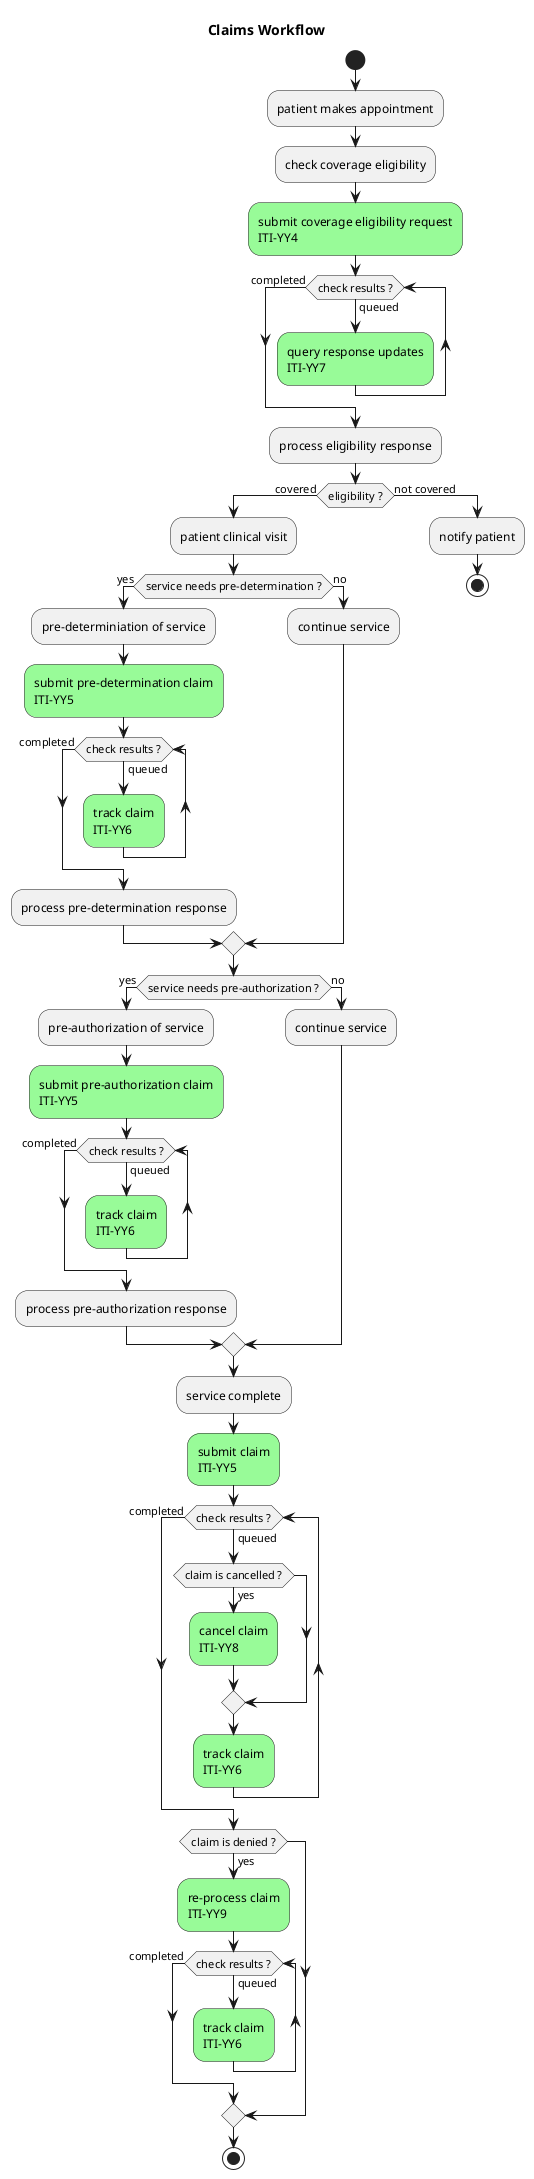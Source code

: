 @startuml

title Claims Workflow

start
:patient makes appointment;
:check coverage eligibility;
#palegreen:submit coverage eligibility request\nITI-YY4;
while (check results ?) is (queued)
  #palegreen:query response updates\nITI-YY7;
endwhile (completed)
:process eligibility response;
if (eligibility ?) then (covered)
  :patient clinical visit;

  if (service needs pre-determination ?) then (yes)
    :pre-determiniation of service;
    #palegreen:submit pre-determination claim\nITI-YY5;
    while (check results ?) is (queued)
      #palegreen:track claim\nITI-YY6;
    endwhile (completed)
    :process pre-determination response;
  else (no)
    :continue service;
  endif 
  if (service needs pre-authorization ?) then (yes)
  :pre-authorization of service;
  #palegreen:submit pre-authorization claim\nITI-YY5;
  while (check results ?) is (queued)
    #palegreen:track claim\nITI-YY6;
  endwhile (completed)
  :process pre-authorization response;
  else (no)
    :continue service;
  endif
  :service complete;
  #palegreen:submit claim\nITI-YY5;
  while (check results ?) is (queued)
    if (claim is cancelled ?) then (yes)
      #palegreen:cancel claim\nITI-YY8;
    endif
    #palegreen:track claim\nITI-YY6;
  endwhile (completed)
  if (claim is denied ?) then (yes)
    #palegreen:re-process claim\nITI-YY9;
    while (check results ?) is (queued)
      #palegreen:track claim\nITI-YY6;
    endwhile (completed)
  endif
  stop
else (not covered)
  :notify patient;
  stop

@enduml
